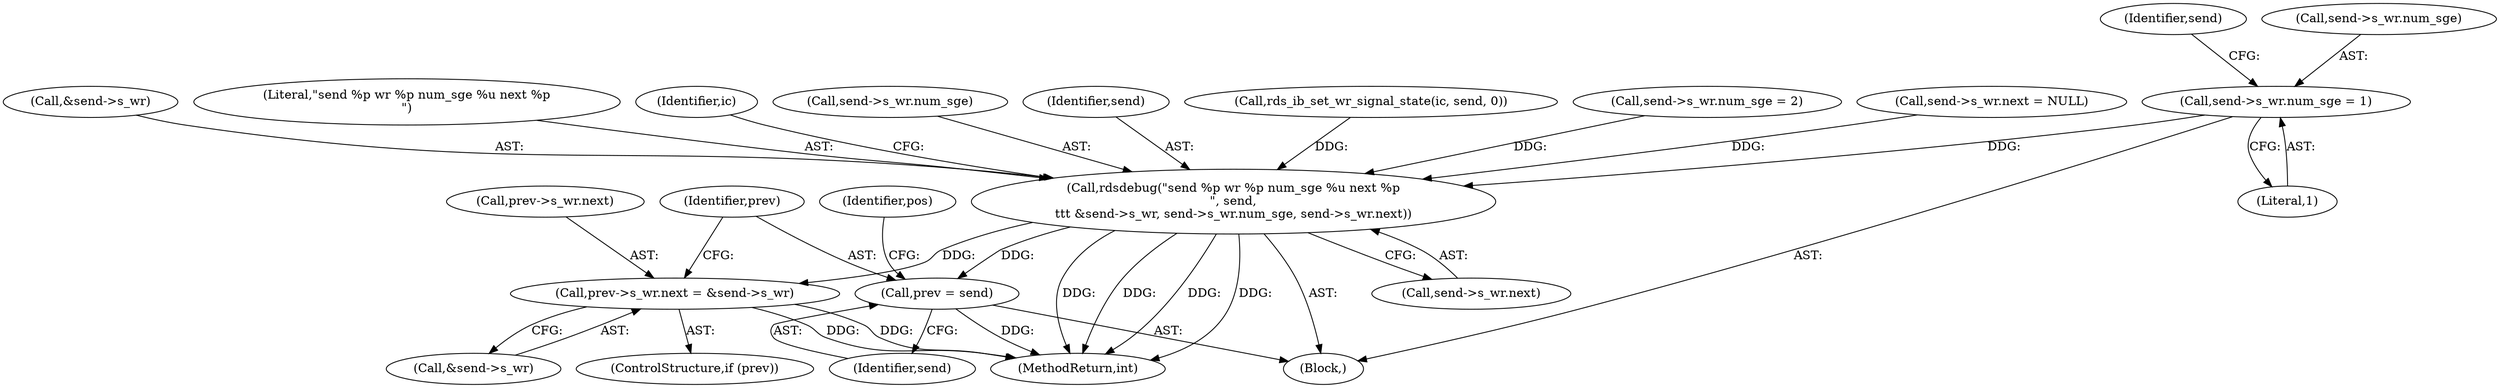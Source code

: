 digraph "0_linux_6094628bfd94323fc1cea05ec2c6affd98c18f7f@API" {
"1000591" [label="(Call,send->s_wr.num_sge = 1)"];
"1000767" [label="(Call,rdsdebug(\"send %p wr %p num_sge %u next %p\n\", send,\n\t\t\t &send->s_wr, send->s_wr.num_sge, send->s_wr.next))"];
"1000814" [label="(Call,prev->s_wr.next = &send->s_wr)"];
"1000824" [label="(Call,prev = send)"];
"1000591" [label="(Call,send->s_wr.num_sge = 1)"];
"1000767" [label="(Call,rdsdebug(\"send %p wr %p num_sge %u next %p\n\", send,\n\t\t\t &send->s_wr, send->s_wr.num_sge, send->s_wr.next))"];
"1000598" [label="(Call,send->s_wr.next = NULL)"];
"1000601" [label="(Identifier,send)"];
"1000779" [label="(Call,send->s_wr.next)"];
"1000814" [label="(Call,prev->s_wr.next = &send->s_wr)"];
"1000770" [label="(Call,&send->s_wr)"];
"1000826" [label="(Identifier,send)"];
"1000768" [label="(Literal,\"send %p wr %p num_sge %u next %p\n\")"];
"1000824" [label="(Call,prev = send)"];
"1000787" [label="(Identifier,ic)"];
"1000774" [label="(Call,send->s_wr.num_sge)"];
"1001026" [label="(MethodReturn,int)"];
"1000769" [label="(Identifier,send)"];
"1000820" [label="(Call,&send->s_wr)"];
"1000732" [label="(Call,rds_ib_set_wr_signal_state(ic, send, 0))"];
"1000572" [label="(Block,)"];
"1000592" [label="(Call,send->s_wr.num_sge)"];
"1000685" [label="(Call,send->s_wr.num_sge = 2)"];
"1000597" [label="(Literal,1)"];
"1000828" [label="(Identifier,pos)"];
"1000812" [label="(ControlStructure,if (prev))"];
"1000825" [label="(Identifier,prev)"];
"1000815" [label="(Call,prev->s_wr.next)"];
"1000591" -> "1000572"  [label="AST: "];
"1000591" -> "1000597"  [label="CFG: "];
"1000592" -> "1000591"  [label="AST: "];
"1000597" -> "1000591"  [label="AST: "];
"1000601" -> "1000591"  [label="CFG: "];
"1000591" -> "1000767"  [label="DDG: "];
"1000767" -> "1000572"  [label="AST: "];
"1000767" -> "1000779"  [label="CFG: "];
"1000768" -> "1000767"  [label="AST: "];
"1000769" -> "1000767"  [label="AST: "];
"1000770" -> "1000767"  [label="AST: "];
"1000774" -> "1000767"  [label="AST: "];
"1000779" -> "1000767"  [label="AST: "];
"1000787" -> "1000767"  [label="CFG: "];
"1000767" -> "1001026"  [label="DDG: "];
"1000767" -> "1001026"  [label="DDG: "];
"1000767" -> "1001026"  [label="DDG: "];
"1000767" -> "1001026"  [label="DDG: "];
"1000732" -> "1000767"  [label="DDG: "];
"1000685" -> "1000767"  [label="DDG: "];
"1000598" -> "1000767"  [label="DDG: "];
"1000767" -> "1000814"  [label="DDG: "];
"1000767" -> "1000824"  [label="DDG: "];
"1000814" -> "1000812"  [label="AST: "];
"1000814" -> "1000820"  [label="CFG: "];
"1000815" -> "1000814"  [label="AST: "];
"1000820" -> "1000814"  [label="AST: "];
"1000825" -> "1000814"  [label="CFG: "];
"1000814" -> "1001026"  [label="DDG: "];
"1000814" -> "1001026"  [label="DDG: "];
"1000824" -> "1000572"  [label="AST: "];
"1000824" -> "1000826"  [label="CFG: "];
"1000825" -> "1000824"  [label="AST: "];
"1000826" -> "1000824"  [label="AST: "];
"1000828" -> "1000824"  [label="CFG: "];
"1000824" -> "1001026"  [label="DDG: "];
}
